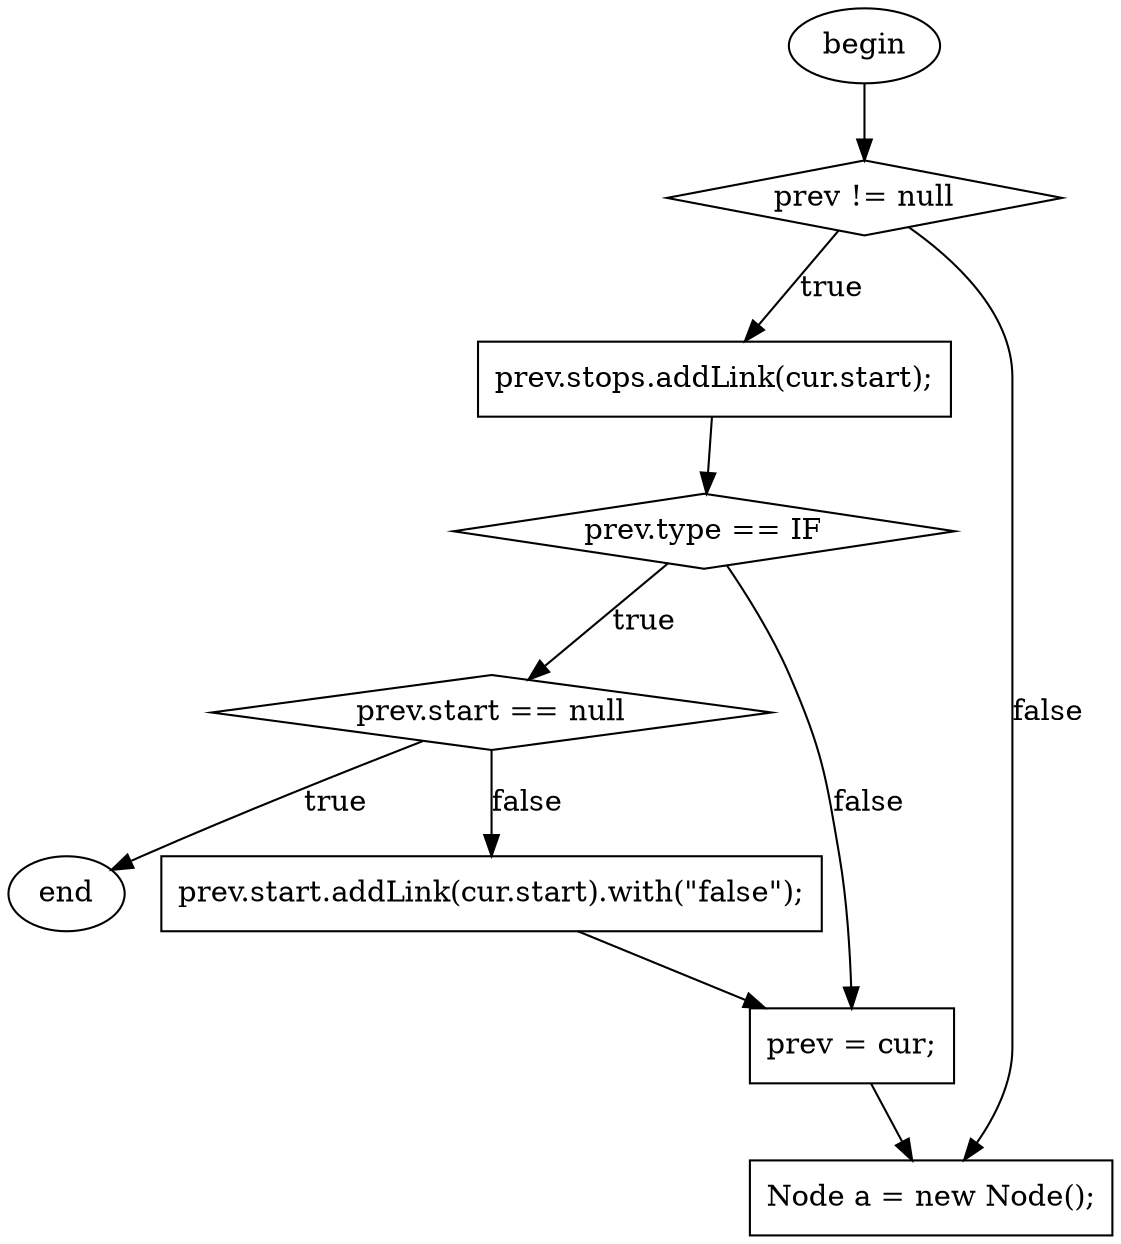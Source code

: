 digraph G{
F0T0[ shape=ellipse, label="begin", style="filled", fillcolor="white"]
F40T235[ shape=diamond, label="prev != null", style="filled", fillcolor="white"]
F62T91[ shape=box, label="prev.stops.addLink(cur.start);", style="filled", fillcolor="white"]
F95T219[ shape=diamond, label="prev.type == IF", style="filled", fillcolor="white"]
F122T166[ shape=diamond, label="prev.start == null", style="filled", fillcolor="white"]
F154T160[ shape=ellipse, label="end", style="filled", fillcolor="white"]
F172T215[ shape=box, label="prev.start.addLink(cur.start).with(\"false\");", style="filled", fillcolor="white"]
F223T233[ shape=box, label="prev = cur;", style="filled", fillcolor="white"]
F237T256[ shape=box, label="Node a = new Node();", style="filled", fillcolor="white"]
F0T0 -> F40T235
F62T91 -> F95T219
F172T215 -> F223T233
F223T233 -> F237T256
F40T235 -> F62T91[label="true"]
F95T219 -> F122T166[label="true"]
F122T166 -> F154T160[label="true"]
F122T166 -> F172T215[label="false"]
F95T219 -> F223T233[label="false"]
F40T235 -> F237T256[label="false"]
}
